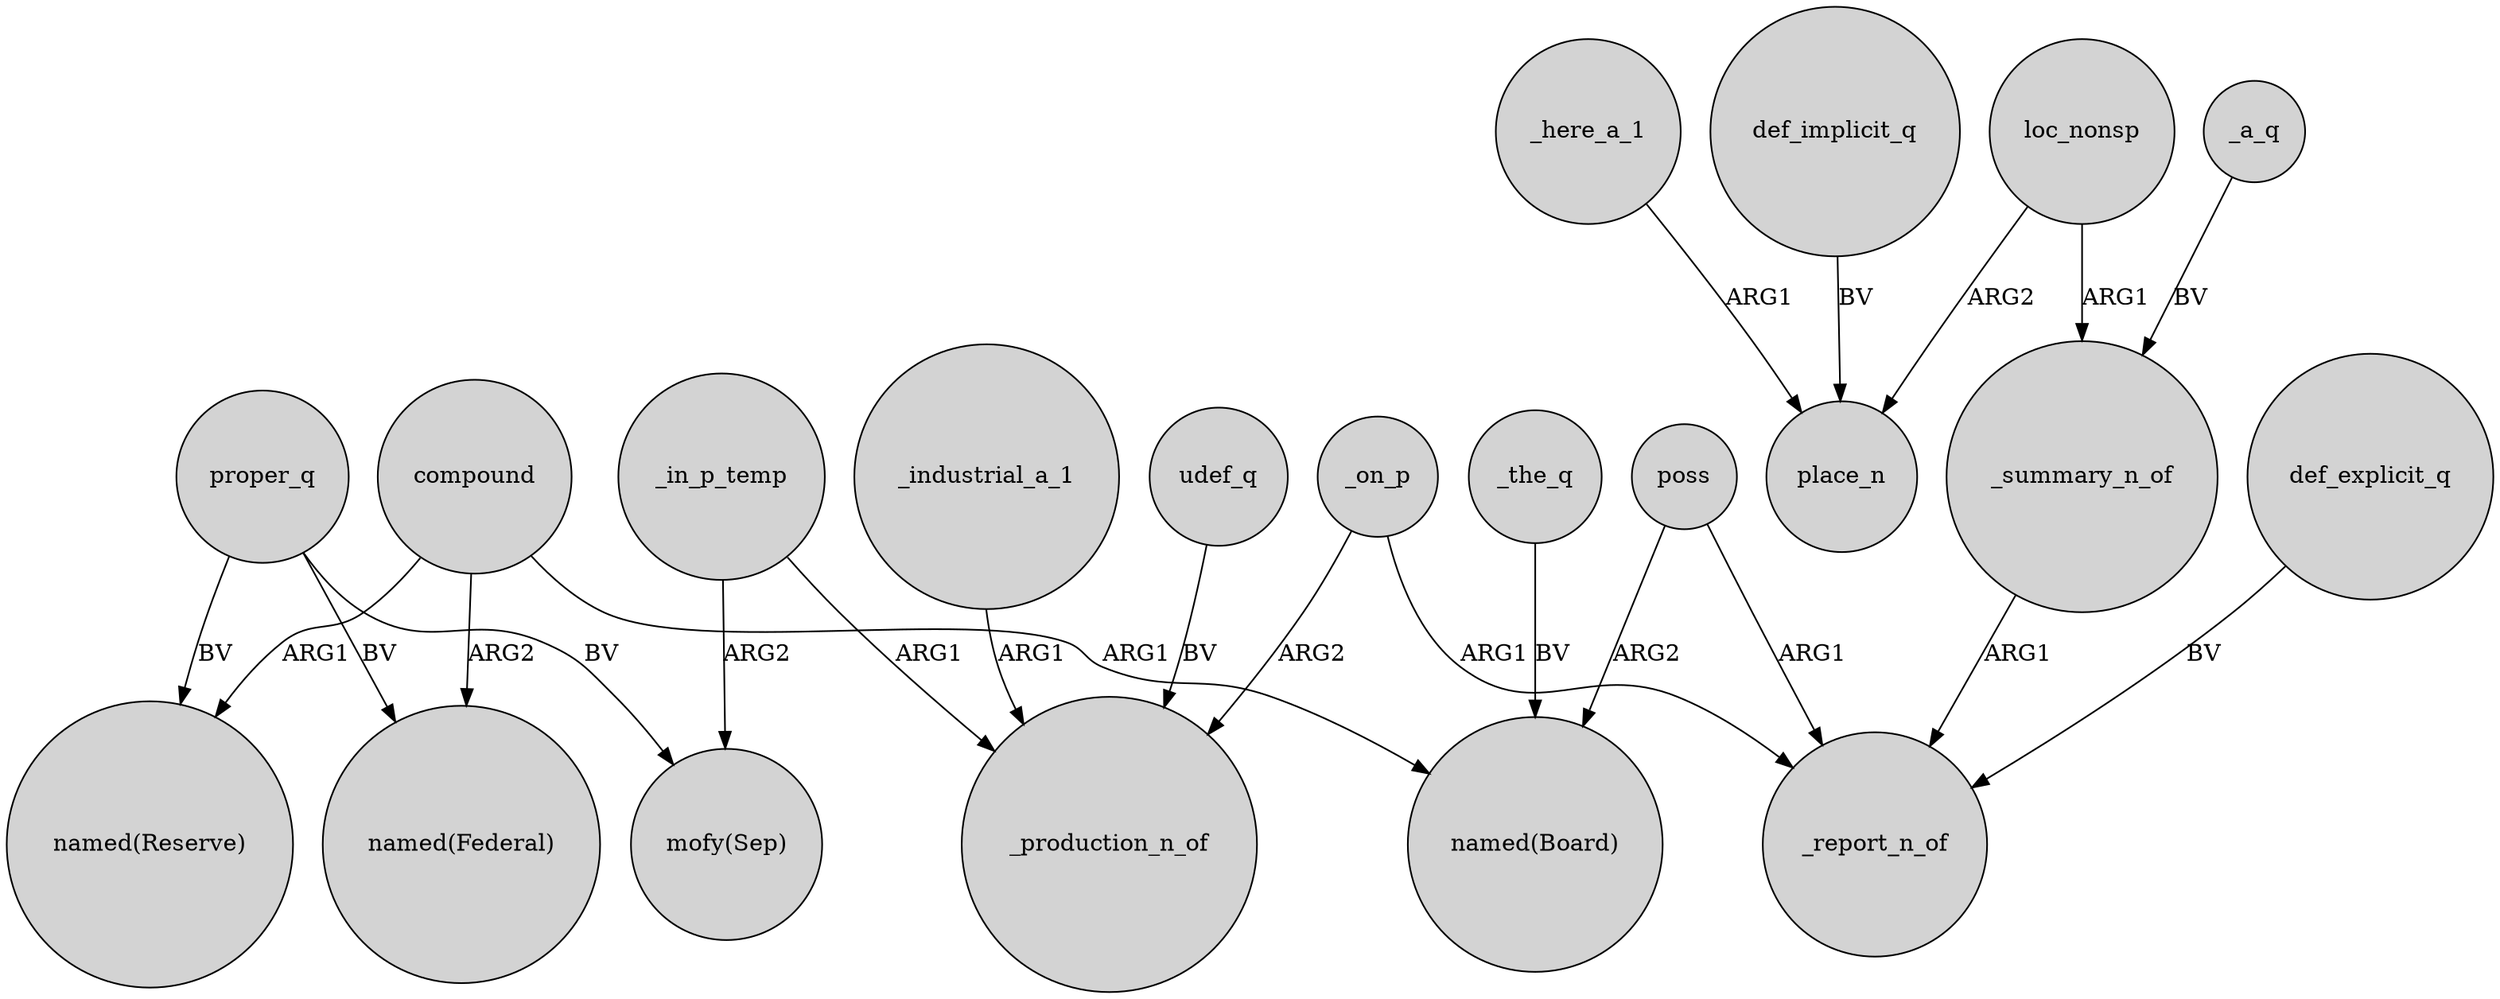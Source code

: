 digraph {
	node [shape=circle style=filled]
	compound -> "named(Reserve)" [label=ARG1]
	udef_q -> _production_n_of [label=BV]
	_the_q -> "named(Board)" [label=BV]
	proper_q -> "named(Reserve)" [label=BV]
	_here_a_1 -> place_n [label=ARG1]
	poss -> _report_n_of [label=ARG1]
	_summary_n_of -> _report_n_of [label=ARG1]
	def_implicit_q -> place_n [label=BV]
	poss -> "named(Board)" [label=ARG2]
	proper_q -> "mofy(Sep)" [label=BV]
	_a_q -> _summary_n_of [label=BV]
	compound -> "named(Board)" [label=ARG1]
	loc_nonsp -> _summary_n_of [label=ARG1]
	_on_p -> _report_n_of [label=ARG1]
	proper_q -> "named(Federal)" [label=BV]
	loc_nonsp -> place_n [label=ARG2]
	_industrial_a_1 -> _production_n_of [label=ARG1]
	_in_p_temp -> _production_n_of [label=ARG1]
	_on_p -> _production_n_of [label=ARG2]
	compound -> "named(Federal)" [label=ARG2]
	_in_p_temp -> "mofy(Sep)" [label=ARG2]
	def_explicit_q -> _report_n_of [label=BV]
}
